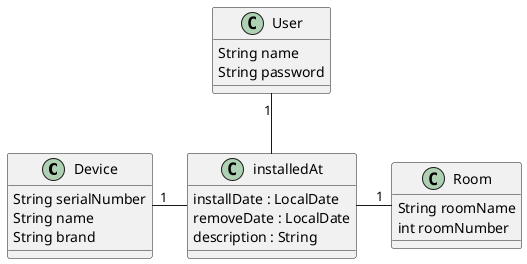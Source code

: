 @startuml

class Device{
  String serialNumber
  String name
  String brand
}

class Room{
   String roomName
   int roomNumber
}
class User
{
    String name
    String password
}

class installedAt{
    installDate : LocalDate
    removeDate : LocalDate
    description : String
}

Device "1" -  installedAt
Room "1" -left- installedAt
User "1" --  installedAt

@enduml